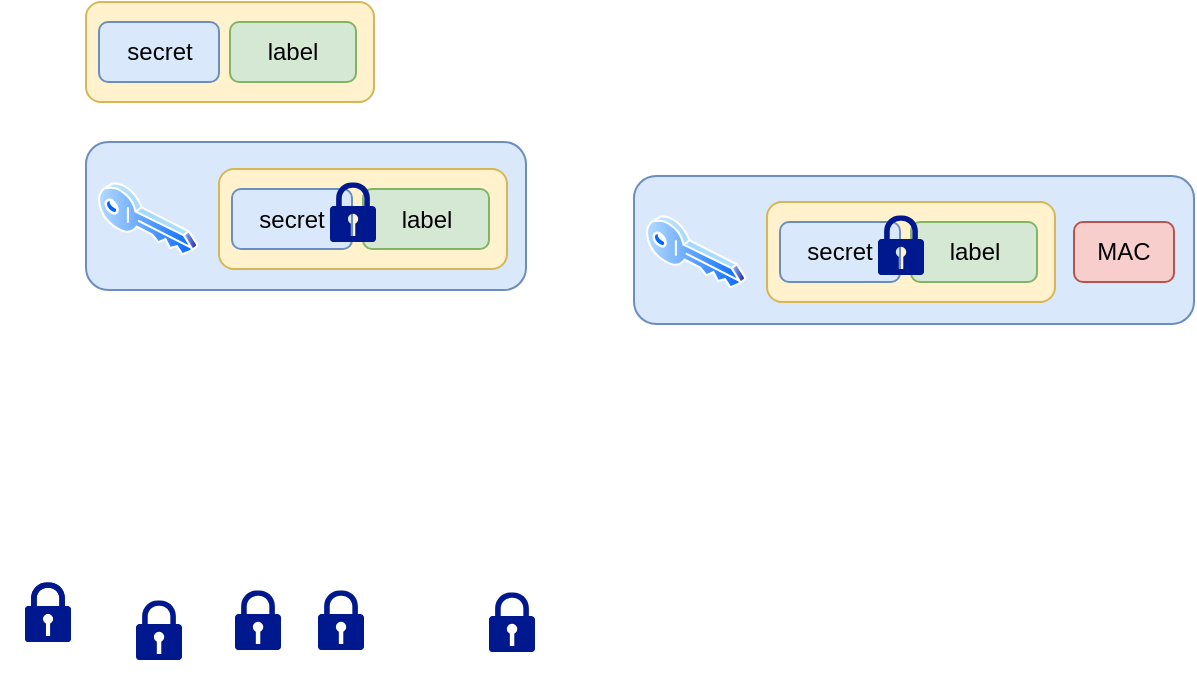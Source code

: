 <mxfile version="12.2.3" type="github" pages="1"><diagram id="Lj6jJx91K_fySPRmN8_D" name="Page-1"><mxGraphModel dx="928" dy="634" grid="1" gridSize="10" guides="1" tooltips="1" connect="1" arrows="1" fold="1" page="1" pageScale="1" pageWidth="850" pageHeight="1100" math="0" shadow="0"><root><mxCell id="0"/><mxCell id="1" parent="0"/><mxCell id="T4F-LcAAK-VZAGIRKxEh-15" value="" style="rounded=1;whiteSpace=wrap;html=1;fillColor=#dae8fc;strokeColor=#6c8ebf;" vertex="1" parent="1"><mxGeometry x="510" y="157" width="280" height="74" as="geometry"/></mxCell><mxCell id="T4F-LcAAK-VZAGIRKxEh-14" value="" style="rounded=1;whiteSpace=wrap;html=1;fillColor=#dae8fc;strokeColor=#6c8ebf;" vertex="1" parent="1"><mxGeometry x="236" y="140" width="220" height="74" as="geometry"/></mxCell><mxCell id="T4F-LcAAK-VZAGIRKxEh-4" value="" style="rounded=1;whiteSpace=wrap;html=1;fillColor=#fff2cc;strokeColor=#d6b656;" vertex="1" parent="1"><mxGeometry x="236" y="70" width="144" height="50" as="geometry"/></mxCell><mxCell id="zT2umTBhQU_kyp_JXu3C-1" value="" style="aspect=fixed;perimeter=ellipsePerimeter;html=1;align=center;shadow=0;dashed=0;spacingTop=3;image;image=img/lib/active_directory/key.svg;" parent="1" vertex="1"><mxGeometry x="242" y="160" width="50" height="37" as="geometry"/></mxCell><mxCell id="zT2umTBhQU_kyp_JXu3C-3" value="" style="shape=image;html=1;verticalAlign=top;verticalLabelPosition=bottom;labelBackgroundColor=#ffffff;imageAspect=0;aspect=fixed;image=https://cdn3.iconfinder.com/data/icons/fantasy-and-role-play-game-adventure-quest/512/Crystal_Shard-128.png" parent="1" vertex="1"><mxGeometry x="198" y="272" width="38" height="38" as="geometry"/></mxCell><mxCell id="zT2umTBhQU_kyp_JXu3C-4" value="" style="shape=image;html=1;verticalAlign=top;verticalLabelPosition=bottom;labelBackgroundColor=#ffffff;imageAspect=0;aspect=fixed;image=https://cdn3.iconfinder.com/data/icons/fantasy-and-role-play-game-adventure-quest/512/Crystal_Shard-128.png" parent="1" vertex="1"><mxGeometry x="236" y="272" width="38" height="38" as="geometry"/></mxCell><mxCell id="zT2umTBhQU_kyp_JXu3C-5" value="" style="shape=image;html=1;verticalAlign=top;verticalLabelPosition=bottom;labelBackgroundColor=#ffffff;imageAspect=0;aspect=fixed;image=https://cdn3.iconfinder.com/data/icons/fantasy-and-role-play-game-adventure-quest/512/Crystal_Shard-128.png" parent="1" vertex="1"><mxGeometry x="298" y="272" width="38" height="38" as="geometry"/></mxCell><mxCell id="zT2umTBhQU_kyp_JXu3C-6" value="" style="shape=image;html=1;verticalAlign=top;verticalLabelPosition=bottom;labelBackgroundColor=#ffffff;imageAspect=0;aspect=fixed;image=https://cdn3.iconfinder.com/data/icons/fantasy-and-role-play-game-adventure-quest/512/Crystal_Shard-128.png" parent="1" vertex="1"><mxGeometry x="350" y="272" width="38" height="38" as="geometry"/></mxCell><mxCell id="zT2umTBhQU_kyp_JXu3C-7" value="" style="shape=image;html=1;verticalAlign=top;verticalLabelPosition=bottom;labelBackgroundColor=#ffffff;imageAspect=0;aspect=fixed;image=https://cdn3.iconfinder.com/data/icons/fantasy-and-role-play-game-adventure-quest/512/Crystal_Shard-128.png" parent="1" vertex="1"><mxGeometry x="425" y="272" width="38" height="38" as="geometry"/></mxCell><mxCell id="zT2umTBhQU_kyp_JXu3C-20" value="" style="group" parent="1" vertex="1" connectable="0"><mxGeometry x="248.5" y="360" width="48" height="48" as="geometry"/></mxCell><mxCell id="zT2umTBhQU_kyp_JXu3C-19" value="" style="shape=image;html=1;verticalAlign=top;verticalLabelPosition=bottom;labelBackgroundColor=#ffffff;imageAspect=0;aspect=fixed;image=https://cdn3.iconfinder.com/data/icons/fantasy-and-role-play-game-adventure-quest/512/Crystal_Shard-128.png" parent="zT2umTBhQU_kyp_JXu3C-20" vertex="1"><mxGeometry width="48" height="48" as="geometry"/></mxCell><mxCell id="zT2umTBhQU_kyp_JXu3C-18" value="" style="aspect=fixed;pointerEvents=1;shadow=0;dashed=0;html=1;strokeColor=none;labelPosition=center;verticalLabelPosition=bottom;verticalAlign=top;align=center;fillColor=#00188D;shape=mxgraph.mscae.enterprise.lock" parent="zT2umTBhQU_kyp_JXu3C-20" vertex="1"><mxGeometry x="12.5" y="9" width="23" height="30" as="geometry"/></mxCell><mxCell id="zT2umTBhQU_kyp_JXu3C-21" value="" style="group" parent="1" vertex="1" connectable="0"><mxGeometry x="298" y="355" width="48" height="48" as="geometry"/></mxCell><mxCell id="zT2umTBhQU_kyp_JXu3C-22" value="" style="shape=image;html=1;verticalAlign=top;verticalLabelPosition=bottom;labelBackgroundColor=#ffffff;imageAspect=0;aspect=fixed;image=https://cdn3.iconfinder.com/data/icons/fantasy-and-role-play-game-adventure-quest/512/Crystal_Shard-128.png" parent="zT2umTBhQU_kyp_JXu3C-21" vertex="1"><mxGeometry width="48" height="48" as="geometry"/></mxCell><mxCell id="zT2umTBhQU_kyp_JXu3C-23" value="" style="aspect=fixed;pointerEvents=1;shadow=0;dashed=0;html=1;strokeColor=none;labelPosition=center;verticalLabelPosition=bottom;verticalAlign=top;align=center;fillColor=#00188D;shape=mxgraph.mscae.enterprise.lock" parent="zT2umTBhQU_kyp_JXu3C-21" vertex="1"><mxGeometry x="12.5" y="9" width="23" height="30" as="geometry"/></mxCell><mxCell id="zT2umTBhQU_kyp_JXu3C-24" value="" style="group" parent="1" vertex="1" connectable="0"><mxGeometry x="193" y="351" width="48" height="48" as="geometry"/></mxCell><mxCell id="zT2umTBhQU_kyp_JXu3C-25" value="" style="shape=image;html=1;verticalAlign=top;verticalLabelPosition=bottom;labelBackgroundColor=#ffffff;imageAspect=0;aspect=fixed;image=https://cdn3.iconfinder.com/data/icons/fantasy-and-role-play-game-adventure-quest/512/Crystal_Shard-128.png" parent="zT2umTBhQU_kyp_JXu3C-24" vertex="1"><mxGeometry width="48" height="48" as="geometry"/></mxCell><mxCell id="zT2umTBhQU_kyp_JXu3C-26" value="" style="aspect=fixed;pointerEvents=1;shadow=0;dashed=0;html=1;strokeColor=none;labelPosition=center;verticalLabelPosition=bottom;verticalAlign=top;align=center;fillColor=#00188D;shape=mxgraph.mscae.enterprise.lock" parent="zT2umTBhQU_kyp_JXu3C-24" vertex="1"><mxGeometry x="12.5" y="9" width="23" height="30" as="geometry"/></mxCell><mxCell id="T4F-LcAAK-VZAGIRKxEh-9" value="" style="group" vertex="1" connectable="0" parent="zT2umTBhQU_kyp_JXu3C-24"><mxGeometry width="48" height="48" as="geometry"/></mxCell><mxCell id="T4F-LcAAK-VZAGIRKxEh-10" value="" style="shape=image;html=1;verticalAlign=top;verticalLabelPosition=bottom;labelBackgroundColor=#ffffff;imageAspect=0;aspect=fixed;image=https://cdn3.iconfinder.com/data/icons/fantasy-and-role-play-game-adventure-quest/512/Crystal_Shard-128.png" vertex="1" parent="T4F-LcAAK-VZAGIRKxEh-9"><mxGeometry width="48" height="48" as="geometry"/></mxCell><mxCell id="T4F-LcAAK-VZAGIRKxEh-11" value="" style="aspect=fixed;pointerEvents=1;shadow=0;dashed=0;html=1;strokeColor=none;labelPosition=center;verticalLabelPosition=bottom;verticalAlign=top;align=center;fillColor=#00188D;shape=mxgraph.mscae.enterprise.lock" vertex="1" parent="T4F-LcAAK-VZAGIRKxEh-9"><mxGeometry x="12.5" y="9" width="23" height="30" as="geometry"/></mxCell><mxCell id="zT2umTBhQU_kyp_JXu3C-27" value="" style="group" parent="1" vertex="1" connectable="0"><mxGeometry x="339.5" y="355" width="48" height="48" as="geometry"/></mxCell><mxCell id="zT2umTBhQU_kyp_JXu3C-28" value="" style="shape=image;html=1;verticalAlign=top;verticalLabelPosition=bottom;labelBackgroundColor=#ffffff;imageAspect=0;aspect=fixed;image=https://cdn3.iconfinder.com/data/icons/fantasy-and-role-play-game-adventure-quest/512/Crystal_Shard-128.png" parent="zT2umTBhQU_kyp_JXu3C-27" vertex="1"><mxGeometry width="48" height="48" as="geometry"/></mxCell><mxCell id="zT2umTBhQU_kyp_JXu3C-29" value="" style="aspect=fixed;pointerEvents=1;shadow=0;dashed=0;html=1;strokeColor=none;labelPosition=center;verticalLabelPosition=bottom;verticalAlign=top;align=center;fillColor=#00188D;shape=mxgraph.mscae.enterprise.lock" parent="zT2umTBhQU_kyp_JXu3C-27" vertex="1"><mxGeometry x="12.5" y="9" width="23" height="30" as="geometry"/></mxCell><mxCell id="zT2umTBhQU_kyp_JXu3C-30" value="" style="group" parent="1" vertex="1" connectable="0"><mxGeometry x="425" y="356" width="48" height="48" as="geometry"/></mxCell><mxCell id="zT2umTBhQU_kyp_JXu3C-31" value="" style="shape=image;html=1;verticalAlign=top;verticalLabelPosition=bottom;labelBackgroundColor=#ffffff;imageAspect=0;aspect=fixed;image=https://cdn3.iconfinder.com/data/icons/fantasy-and-role-play-game-adventure-quest/512/Crystal_Shard-128.png" parent="zT2umTBhQU_kyp_JXu3C-30" vertex="1"><mxGeometry width="48" height="48" as="geometry"/></mxCell><mxCell id="zT2umTBhQU_kyp_JXu3C-32" value="" style="aspect=fixed;pointerEvents=1;shadow=0;dashed=0;html=1;strokeColor=none;labelPosition=center;verticalLabelPosition=bottom;verticalAlign=top;align=center;fillColor=#00188D;shape=mxgraph.mscae.enterprise.lock" parent="zT2umTBhQU_kyp_JXu3C-30" vertex="1"><mxGeometry x="12.5" y="9" width="23" height="30" as="geometry"/></mxCell><mxCell id="T4F-LcAAK-VZAGIRKxEh-2" value="secret" style="rounded=1;whiteSpace=wrap;html=1;fillColor=#dae8fc;strokeColor=#6c8ebf;" vertex="1" parent="1"><mxGeometry x="242.5" y="80" width="60" height="30" as="geometry"/></mxCell><mxCell id="T4F-LcAAK-VZAGIRKxEh-3" value="label" style="rounded=1;whiteSpace=wrap;html=1;fillColor=#d5e8d4;strokeColor=#82b366;" vertex="1" parent="1"><mxGeometry x="308" y="80" width="63" height="30" as="geometry"/></mxCell><mxCell id="T4F-LcAAK-VZAGIRKxEh-6" value="" style="rounded=1;whiteSpace=wrap;html=1;fillColor=#fff2cc;strokeColor=#d6b656;" vertex="1" parent="1"><mxGeometry x="302.5" y="153.5" width="144" height="50" as="geometry"/></mxCell><mxCell id="T4F-LcAAK-VZAGIRKxEh-7" value="secret" style="rounded=1;whiteSpace=wrap;html=1;fillColor=#dae8fc;strokeColor=#6c8ebf;" vertex="1" parent="1"><mxGeometry x="309" y="163.5" width="60" height="30" as="geometry"/></mxCell><mxCell id="T4F-LcAAK-VZAGIRKxEh-8" value="label" style="rounded=1;whiteSpace=wrap;html=1;fillColor=#d5e8d4;strokeColor=#82b366;" vertex="1" parent="1"><mxGeometry x="374.5" y="163.5" width="63" height="30" as="geometry"/></mxCell><mxCell id="T4F-LcAAK-VZAGIRKxEh-12" value="" style="aspect=fixed;pointerEvents=1;shadow=0;dashed=0;html=1;strokeColor=none;labelPosition=center;verticalLabelPosition=bottom;verticalAlign=top;align=center;fillColor=#00188D;shape=mxgraph.mscae.enterprise.lock" vertex="1" parent="1"><mxGeometry x="358" y="160" width="23" height="30" as="geometry"/></mxCell><mxCell id="T4F-LcAAK-VZAGIRKxEh-13" value="MAC" style="rounded=1;whiteSpace=wrap;html=1;fillColor=#f8cecc;strokeColor=#b85450;" vertex="1" parent="1"><mxGeometry x="730" y="180" width="50" height="30" as="geometry"/></mxCell><mxCell id="T4F-LcAAK-VZAGIRKxEh-16" value="" style="aspect=fixed;perimeter=ellipsePerimeter;html=1;align=center;shadow=0;dashed=0;spacingTop=3;image;image=img/lib/active_directory/key.svg;" vertex="1" parent="1"><mxGeometry x="516" y="176.5" width="50" height="37" as="geometry"/></mxCell><mxCell id="T4F-LcAAK-VZAGIRKxEh-17" value="" style="rounded=1;whiteSpace=wrap;html=1;fillColor=#fff2cc;strokeColor=#d6b656;" vertex="1" parent="1"><mxGeometry x="576.5" y="170" width="144" height="50" as="geometry"/></mxCell><mxCell id="T4F-LcAAK-VZAGIRKxEh-18" value="secret" style="rounded=1;whiteSpace=wrap;html=1;fillColor=#dae8fc;strokeColor=#6c8ebf;" vertex="1" parent="1"><mxGeometry x="583" y="180" width="60" height="30" as="geometry"/></mxCell><mxCell id="T4F-LcAAK-VZAGIRKxEh-19" value="label" style="rounded=1;whiteSpace=wrap;html=1;fillColor=#d5e8d4;strokeColor=#82b366;" vertex="1" parent="1"><mxGeometry x="648.5" y="180" width="63" height="30" as="geometry"/></mxCell><mxCell id="T4F-LcAAK-VZAGIRKxEh-20" value="" style="aspect=fixed;pointerEvents=1;shadow=0;dashed=0;html=1;strokeColor=none;labelPosition=center;verticalLabelPosition=bottom;verticalAlign=top;align=center;fillColor=#00188D;shape=mxgraph.mscae.enterprise.lock" vertex="1" parent="1"><mxGeometry x="632" y="176.5" width="23" height="30" as="geometry"/></mxCell></root></mxGraphModel></diagram></mxfile>